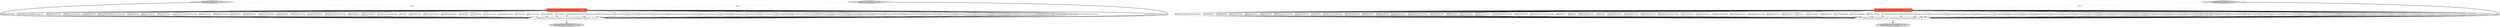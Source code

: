 digraph {
4 [style = filled, label = "tombstonesOnDelete['0', '1', '0']", fillcolor = lightgray, shape = diamond image = "AAA0AAABBB2BBB"];
0 [style = filled, label = "boolean tombstonesOnDelete@@@277@@@['1', '1', '0']", fillcolor = tomato, shape = box image = "AAA0AAABBB1BBB"];
6 [style = filled, label = "xminFetchIntervalMs['0', '0', '1']", fillcolor = lightgray, shape = diamond image = "AAA0AAABBB3BBB"];
7 [style = filled, label = "return this@@@351@@@['0', '0', '1']", fillcolor = lightgray, shape = ellipse image = "AAA0AAABBB3BBB"];
1 [style = filled, label = "doSetProperty(\"tombstonesOnDelete\",tombstonesOnDelete)@@@278@@@['1', '1', '0']", fillcolor = white, shape = ellipse image = "AAA0AAABBB1BBB"];
3 [style = filled, label = "tombstonesOnDelete['1', '0', '0']", fillcolor = lightgray, shape = diamond image = "AAA0AAABBB1BBB"];
8 [style = filled, label = "long xminFetchIntervalMs@@@349@@@['0', '0', '1']", fillcolor = tomato, shape = box image = "AAA0AAABBB3BBB"];
5 [style = filled, label = "doSetProperty(\"xminFetchIntervalMs\",xminFetchIntervalMs)@@@350@@@['0', '0', '1']", fillcolor = white, shape = ellipse image = "AAA0AAABBB3BBB"];
2 [style = filled, label = "return this@@@279@@@['1', '1', '0']", fillcolor = lightgray, shape = ellipse image = "AAA0AAABBB1BBB"];
0->1 [style = solid, label="columnIncludeList"];
0->1 [style = solid, label="tableWhitelist"];
8->5 [style = solid, label="eventProcessingFailureHandlingMode"];
8->5 [style = solid, label="columnWhitelist"];
8->5 [style = solid, label="schemaBlacklist"];
0->1 [style = solid, label="bridgeErrorHandler"];
0->1 [style = solid, label="databaseHistoryKafkaBootstrapServers"];
0->1 [style = solid, label="offsetFlushIntervalMs"];
0->1 [style = solid, label="databaseServerTimezone"];
8->5 [style = solid, label="offsetCommitPolicy"];
8->5 [style = solid, label="skippedOperations"];
0->1 [style = solid, label="snapshotFetchSize"];
0->1 [style = solid, label="databaseHistoryKafkaRecoveryAttempts"];
0->1 [style = solid, label="tableExcludeList"];
8->5 [style = solid, label="snapshotDelayMs"];
0->1 [style = solid, label="signalDataCollection"];
8->5 [style = solid, label="publicationAutocreateMode"];
0->1 [style = solid, label="offsetCommitPolicy"];
4->0 [style = dotted, label="true"];
3->1 [style = bold, label=""];
8->5 [style = solid, label="databaseSslrootcert"];
8->5 [style = solid, label="snapshotMode"];
0->1 [style = solid, label="snapshotSelectStatementOverrides"];
8->5 [style = solid, label="provideTransactionMetadata"];
8->5 [style = solid, label="decimalHandlingMode"];
8->5 [style = solid, label="publicationName"];
8->5 [style = solid, label="tableIgnoreBuiltin"];
8->5 [style = solid, label="snapshotCustomClass"];
8->5 [style = solid, label="databaseHistoryFileFilename"];
6->5 [style = bold, label=""];
8->5 [style = solid, label="heartbeatIntervalMs"];
0->1 [style = solid, label="databaseInstance"];
8->5 [style = solid, label="tableExcludeList"];
0->1 [style = solid, label="internalKeyConverter"];
0->1 [style = solid, label="queryFetchSize"];
0->1 [style = solid, label="sanitizeFieldNames"];
1->2 [style = bold, label=""];
8->5 [style = solid, label="databaseHostname"];
0->1 [style = solid, label="snapshotIsolationMode"];
0->1 [style = solid, label="snapshotDelayMs"];
0->1 [style = solid, label="databaseServerName"];
0->1 [style = solid, label="maxQueueSizeInBytes"];
0->1 [style = solid, label="datatypePropagateSourceType"];
0->1 [style = solid, label="databaseHistory"];
8->5 [style = solid, label="heartbeatActionQuery"];
8->5 [style = solid, label="columnPropagateSourceType"];
8->5 [style = solid, label="timePrecisionMode"];
0->1 [style = solid, label="additionalProperties"];
0->1 [style = solid, label="provideTransactionMetadata"];
0->1 [style = solid, label="converters"];
8->5 [style = solid, label="snapshotSelectStatementOverrides"];
8->5 [style = solid, label="tableWhitelist"];
8->5 [style = solid, label="pluginName"];
0->1 [style = solid, label="autowiredEnabled"];
0->1 [style = solid, label="offsetStorageFileName"];
8->5 [style = solid, label="offsetStoragePartitions"];
8->5 [style = solid, label="databasePort"];
0->1 [style = solid, label="decimalHandlingMode"];
0->1 [style = solid, label="maxBatchSize"];
8->5 [style = solid, label="schemaRefreshMode"];
4->1 [style = bold, label=""];
0->1 [style = solid, label="columnBlacklist"];
8->5 [style = solid, label="internalKeyConverter"];
0->1 [style = solid, label="databasePassword"];
8->5 [style = solid, label="databaseServerName"];
0->1 [style = solid, label="messageKeyColumns"];
8->5 [style = solid, label="datatypePropagateSourceType"];
8->5 [style = solid, label="databaseSslfactory"];
8->5 [style = solid, label="messageKeyColumns"];
0->1 [style = solid, label="databaseUser"];
0->1 [style = solid, label="skippedOperations"];
0->1 [style = solid, label="databaseDbname"];
8->5 [style = solid, label="maxQueueSizeInBytes"];
0->1 [style = solid, label="databasePort"];
5->7 [style = bold, label=""];
0->1 [style = solid, label="snapshotIncludeCollectionList"];
8->5 [style = solid, label="internalValueConverter"];
0->1 [style = solid, label="tombstonesOnDelete"];
8->5 [style = solid, label="statusUpdateIntervalMs"];
0->1 [style = solid, label="databaseHostname"];
8->5 [style = solid, label="databasePassword"];
8->5 [style = solid, label="tableIncludeList"];
0->1 [style = solid, label="columnExcludeList"];
8->5 [style = solid, label="configuration"];
8->5 [style = solid, label="columnIncludeList"];
8->5 [style = solid, label="slotDropOnStop"];
8->5 [style = solid, label="binaryHandlingMode"];
8->5 [style = solid, label="hstoreHandlingMode"];
0->1 [style = solid, label="snapshotMode"];
0->1 [style = solid, label="sourceStructVersion"];
8->5 [style = solid, label="offsetStorageTopic"];
0->1 [style = solid, label="binaryHandlingMode"];
0->1 [style = solid, label="databaseHistoryKafkaRecoveryPollIntervalMs"];
0->1 [style = solid, label="columnPropagateSourceType"];
8->5 [style = solid, label="snapshotIncludeCollectionList"];
8->5 [style = solid, label="xminFetchIntervalMs"];
8->5 [style = solid, label="autowiredEnabled"];
0->1 [style = solid, label="tableBlacklist"];
0->1 [style = solid, label="heartbeatTopicsPrefix"];
0->1 [style = solid, label="tableIgnoreBuiltin"];
6->8 [style = dotted, label="true"];
0->1 [style = solid, label="internalValueConverter"];
8->5 [style = solid, label="includeUnknownDatatypes"];
8->5 [style = solid, label="snapshotMaxThreads"];
0->1 [style = solid, label="snapshotMaxThreads"];
8->5 [style = solid, label="databaseDbname"];
8->5 [style = solid, label="databaseInitialStatements"];
8->5 [style = solid, label="bridgeErrorHandler"];
8->5 [style = solid, label="tombstonesOnDelete"];
8->5 [style = solid, label="columnBlacklist"];
0->1 [style = solid, label="eventProcessingFailureHandlingMode"];
0->1 [style = solid, label="offsetStorageTopic"];
8->5 [style = solid, label="offsetFlushIntervalMs"];
8->5 [style = solid, label="databaseSslcert"];
8->5 [style = solid, label="snapshotFetchSize"];
0->1 [style = solid, label="includeSchemaChanges"];
0->1 [style = solid, label="maxQueueSize"];
8->5 [style = solid, label="slotRetryDelayMs"];
0->1 [style = solid, label="tableIncludeList"];
8->5 [style = solid, label="slotMaxRetries"];
0->1 [style = solid, label="timePrecisionMode"];
8->5 [style = solid, label="additionalProperties"];
8->5 [style = solid, label="offsetStorageReplicationFactor"];
8->5 [style = solid, label="maxQueueSize"];
8->5 [style = solid, label="converters"];
0->1 [style = solid, label="databaseHistoryKafkaTopic"];
8->5 [style = solid, label="databaseTcpkeepalive"];
8->5 [style = solid, label="databaseSslpassword"];
8->5 [style = solid, label="heartbeatTopicsPrefix"];
8->5 [style = solid, label="tableBlacklist"];
0->1 [style = solid, label="databaseHistoryFileFilename"];
0->1 [style = solid, label="heartbeatIntervalMs"];
0->1 [style = solid, label="sourceTimestampMode"];
8->5 [style = solid, label="slotName"];
0->1 [style = solid, label="snapshotLockTimeoutMs"];
8->5 [style = solid, label="queryFetchSize"];
8->5 [style = solid, label="intervalHandlingMode"];
8->5 [style = solid, label="offsetStorageFileName"];
0->1 [style = solid, label="offsetCommitTimeoutMs"];
8->5 [style = solid, label="offsetStorage"];
8->5 [style = solid, label="databaseSslmode"];
8->5 [style = solid, label="snapshotLockTimeoutMs"];
8->5 [style = solid, label="sourceStructVersion"];
8->5 [style = solid, label="retriableRestartConnectorWaitMs"];
0->1 [style = solid, label="offsetStoragePartitions"];
8->5 [style = solid, label="databaseUser"];
8->5 [style = solid, label="columnExcludeList"];
8->5 [style = solid, label="pollIntervalMs"];
8->5 [style = solid, label="toastedValuePlaceholder"];
8->5 [style = solid, label="slotStreamParams"];
3->0 [style = dotted, label="true"];
8->5 [style = solid, label="sanitizeFieldNames"];
8->5 [style = solid, label="schemaIncludeList"];
8->5 [style = solid, label="schemaExcludeList"];
8->5 [style = solid, label="offsetCommitTimeoutMs"];
8->5 [style = solid, label="maxBatchSize"];
8->5 [style = solid, label="schemaWhitelist"];
0->1 [style = solid, label="configuration"];
0->1 [style = solid, label="retriableRestartConnectorWaitMs"];
0->1 [style = solid, label="pollIntervalMs"];
8->5 [style = solid, label="databaseSslkey"];
0->1 [style = solid, label="columnWhitelist"];
0->1 [style = solid, label="offsetStorage"];
0->1 [style = solid, label="offsetStorageReplicationFactor"];
}
